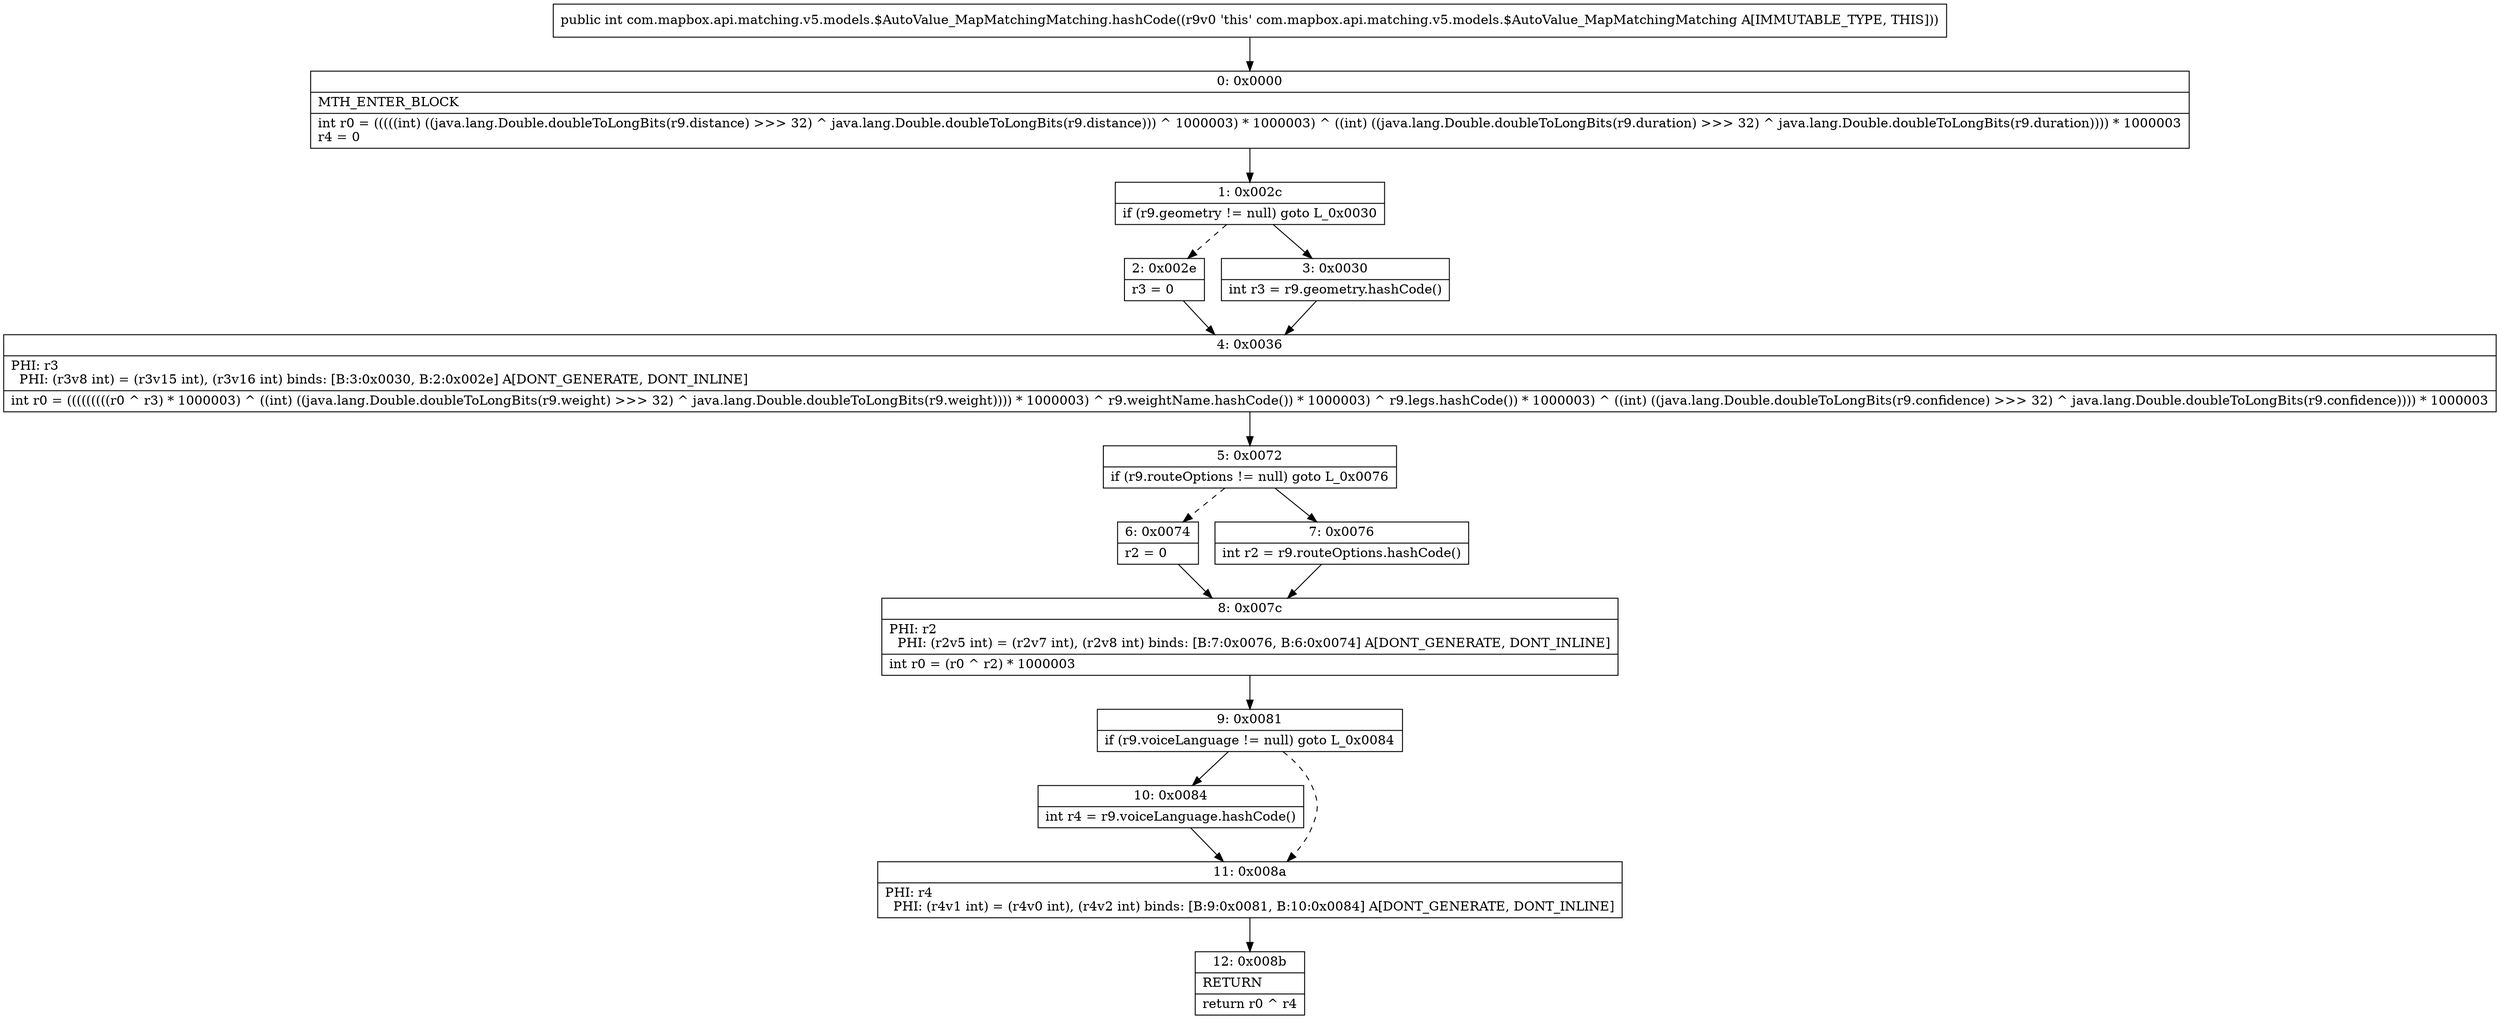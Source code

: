 digraph "CFG forcom.mapbox.api.matching.v5.models.$AutoValue_MapMatchingMatching.hashCode()I" {
Node_0 [shape=record,label="{0\:\ 0x0000|MTH_ENTER_BLOCK\l|int r0 = (((((int) ((java.lang.Double.doubleToLongBits(r9.distance) \>\>\> 32) ^ java.lang.Double.doubleToLongBits(r9.distance))) ^ 1000003) * 1000003) ^ ((int) ((java.lang.Double.doubleToLongBits(r9.duration) \>\>\> 32) ^ java.lang.Double.doubleToLongBits(r9.duration)))) * 1000003\lr4 = 0\l}"];
Node_1 [shape=record,label="{1\:\ 0x002c|if (r9.geometry != null) goto L_0x0030\l}"];
Node_2 [shape=record,label="{2\:\ 0x002e|r3 = 0\l}"];
Node_3 [shape=record,label="{3\:\ 0x0030|int r3 = r9.geometry.hashCode()\l}"];
Node_4 [shape=record,label="{4\:\ 0x0036|PHI: r3 \l  PHI: (r3v8 int) = (r3v15 int), (r3v16 int) binds: [B:3:0x0030, B:2:0x002e] A[DONT_GENERATE, DONT_INLINE]\l|int r0 = (((((((((r0 ^ r3) * 1000003) ^ ((int) ((java.lang.Double.doubleToLongBits(r9.weight) \>\>\> 32) ^ java.lang.Double.doubleToLongBits(r9.weight)))) * 1000003) ^ r9.weightName.hashCode()) * 1000003) ^ r9.legs.hashCode()) * 1000003) ^ ((int) ((java.lang.Double.doubleToLongBits(r9.confidence) \>\>\> 32) ^ java.lang.Double.doubleToLongBits(r9.confidence)))) * 1000003\l}"];
Node_5 [shape=record,label="{5\:\ 0x0072|if (r9.routeOptions != null) goto L_0x0076\l}"];
Node_6 [shape=record,label="{6\:\ 0x0074|r2 = 0\l}"];
Node_7 [shape=record,label="{7\:\ 0x0076|int r2 = r9.routeOptions.hashCode()\l}"];
Node_8 [shape=record,label="{8\:\ 0x007c|PHI: r2 \l  PHI: (r2v5 int) = (r2v7 int), (r2v8 int) binds: [B:7:0x0076, B:6:0x0074] A[DONT_GENERATE, DONT_INLINE]\l|int r0 = (r0 ^ r2) * 1000003\l}"];
Node_9 [shape=record,label="{9\:\ 0x0081|if (r9.voiceLanguage != null) goto L_0x0084\l}"];
Node_10 [shape=record,label="{10\:\ 0x0084|int r4 = r9.voiceLanguage.hashCode()\l}"];
Node_11 [shape=record,label="{11\:\ 0x008a|PHI: r4 \l  PHI: (r4v1 int) = (r4v0 int), (r4v2 int) binds: [B:9:0x0081, B:10:0x0084] A[DONT_GENERATE, DONT_INLINE]\l}"];
Node_12 [shape=record,label="{12\:\ 0x008b|RETURN\l|return r0 ^ r4\l}"];
MethodNode[shape=record,label="{public int com.mapbox.api.matching.v5.models.$AutoValue_MapMatchingMatching.hashCode((r9v0 'this' com.mapbox.api.matching.v5.models.$AutoValue_MapMatchingMatching A[IMMUTABLE_TYPE, THIS])) }"];
MethodNode -> Node_0;
Node_0 -> Node_1;
Node_1 -> Node_2[style=dashed];
Node_1 -> Node_3;
Node_2 -> Node_4;
Node_3 -> Node_4;
Node_4 -> Node_5;
Node_5 -> Node_6[style=dashed];
Node_5 -> Node_7;
Node_6 -> Node_8;
Node_7 -> Node_8;
Node_8 -> Node_9;
Node_9 -> Node_10;
Node_9 -> Node_11[style=dashed];
Node_10 -> Node_11;
Node_11 -> Node_12;
}

